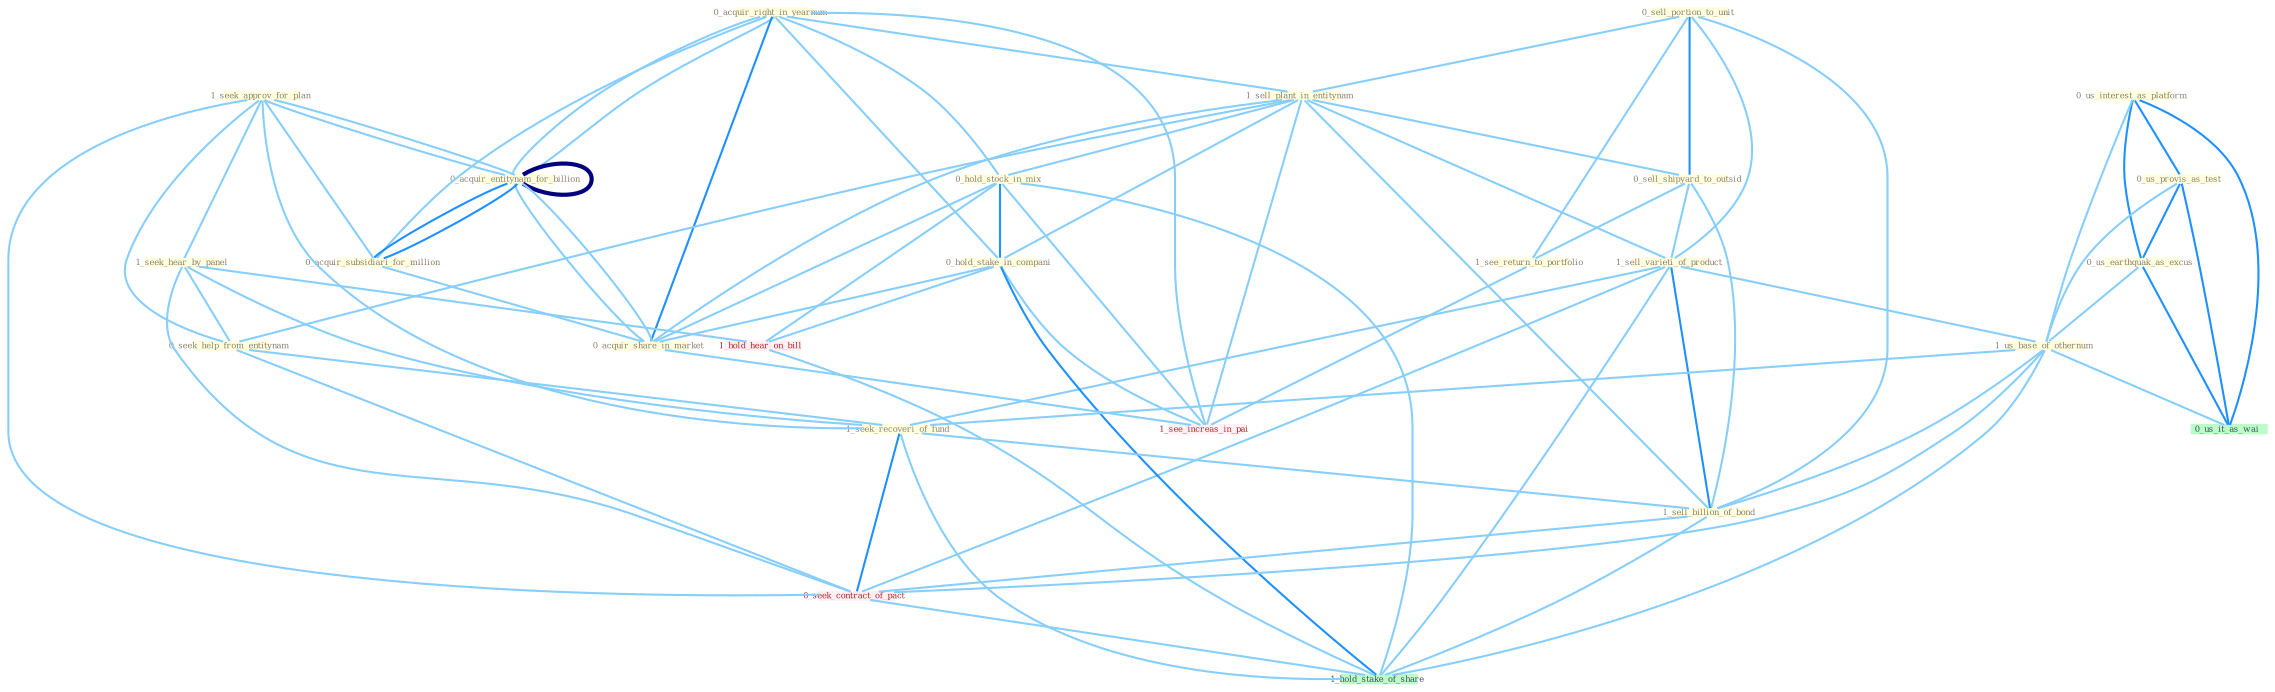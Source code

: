 Graph G{ 
    node
    [shape=polygon,style=filled,width=.5,height=.06,color="#BDFCC9",fixedsize=true,fontsize=4,
    fontcolor="#2f4f4f"];
    {node
    [color="#ffffe0", fontcolor="#8b7d6b"] "1_seek_approv_for_plan " "0_us_interest_as_platform " "0_acquir_right_in_yearnum " "0_us_provis_as_test " "0_sell_portion_to_unit " "0_us_earthquak_as_excus " "1_sell_plant_in_entitynam " "0_hold_stock_in_mix " "0_acquir_entitynam_for_billion " "0_sell_shipyard_to_outsid " "1_seek_hear_by_panel " "0_seek_help_from_entitynam " "1_sell_varieti_of_product " "1_see_return_to_portfolio " "0_hold_stake_in_compani " "0_acquir_subsidiari_for_million " "1_us_base_of_othernum " "0_acquir_share_in_market " "1_seek_recoveri_of_fund " "1_sell_billion_of_bond "}
{node [color="#fff0f5", fontcolor="#b22222"] "0_seek_contract_of_pact " "1_see_increas_in_pai " "1_hold_hear_on_bill "}
edge [color="#B0E2FF"];

	"1_seek_approv_for_plan " -- "0_acquir_entitynam_for_billion " [w="1", color="#87cefa" ];
	"1_seek_approv_for_plan " -- "1_seek_hear_by_panel " [w="1", color="#87cefa" ];
	"1_seek_approv_for_plan " -- "0_seek_help_from_entitynam " [w="1", color="#87cefa" ];
	"1_seek_approv_for_plan " -- "0_acquir_subsidiari_for_million " [w="1", color="#87cefa" ];
	"1_seek_approv_for_plan " -- "1_seek_recoveri_of_fund " [w="1", color="#87cefa" ];
	"1_seek_approv_for_plan " -- "0_seek_contract_of_pact " [w="1", color="#87cefa" ];
	"1_seek_approv_for_plan " -- "0_acquir_entitynam_for_billion " [w="1", color="#87cefa" ];
	"0_us_interest_as_platform " -- "0_us_provis_as_test " [w="2", color="#1e90ff" , len=0.8];
	"0_us_interest_as_platform " -- "0_us_earthquak_as_excus " [w="2", color="#1e90ff" , len=0.8];
	"0_us_interest_as_platform " -- "1_us_base_of_othernum " [w="1", color="#87cefa" ];
	"0_us_interest_as_platform " -- "0_us_it_as_wai " [w="2", color="#1e90ff" , len=0.8];
	"0_acquir_right_in_yearnum " -- "1_sell_plant_in_entitynam " [w="1", color="#87cefa" ];
	"0_acquir_right_in_yearnum " -- "0_hold_stock_in_mix " [w="1", color="#87cefa" ];
	"0_acquir_right_in_yearnum " -- "0_acquir_entitynam_for_billion " [w="1", color="#87cefa" ];
	"0_acquir_right_in_yearnum " -- "0_hold_stake_in_compani " [w="1", color="#87cefa" ];
	"0_acquir_right_in_yearnum " -- "0_acquir_subsidiari_for_million " [w="1", color="#87cefa" ];
	"0_acquir_right_in_yearnum " -- "0_acquir_share_in_market " [w="2", color="#1e90ff" , len=0.8];
	"0_acquir_right_in_yearnum " -- "0_acquir_entitynam_for_billion " [w="1", color="#87cefa" ];
	"0_acquir_right_in_yearnum " -- "1_see_increas_in_pai " [w="1", color="#87cefa" ];
	"0_us_provis_as_test " -- "0_us_earthquak_as_excus " [w="2", color="#1e90ff" , len=0.8];
	"0_us_provis_as_test " -- "1_us_base_of_othernum " [w="1", color="#87cefa" ];
	"0_us_provis_as_test " -- "0_us_it_as_wai " [w="2", color="#1e90ff" , len=0.8];
	"0_sell_portion_to_unit " -- "1_sell_plant_in_entitynam " [w="1", color="#87cefa" ];
	"0_sell_portion_to_unit " -- "0_sell_shipyard_to_outsid " [w="2", color="#1e90ff" , len=0.8];
	"0_sell_portion_to_unit " -- "1_sell_varieti_of_product " [w="1", color="#87cefa" ];
	"0_sell_portion_to_unit " -- "1_see_return_to_portfolio " [w="1", color="#87cefa" ];
	"0_sell_portion_to_unit " -- "1_sell_billion_of_bond " [w="1", color="#87cefa" ];
	"0_us_earthquak_as_excus " -- "1_us_base_of_othernum " [w="1", color="#87cefa" ];
	"0_us_earthquak_as_excus " -- "0_us_it_as_wai " [w="2", color="#1e90ff" , len=0.8];
	"1_sell_plant_in_entitynam " -- "0_hold_stock_in_mix " [w="1", color="#87cefa" ];
	"1_sell_plant_in_entitynam " -- "0_sell_shipyard_to_outsid " [w="1", color="#87cefa" ];
	"1_sell_plant_in_entitynam " -- "0_seek_help_from_entitynam " [w="1", color="#87cefa" ];
	"1_sell_plant_in_entitynam " -- "1_sell_varieti_of_product " [w="1", color="#87cefa" ];
	"1_sell_plant_in_entitynam " -- "0_hold_stake_in_compani " [w="1", color="#87cefa" ];
	"1_sell_plant_in_entitynam " -- "0_acquir_share_in_market " [w="1", color="#87cefa" ];
	"1_sell_plant_in_entitynam " -- "1_sell_billion_of_bond " [w="1", color="#87cefa" ];
	"1_sell_plant_in_entitynam " -- "1_see_increas_in_pai " [w="1", color="#87cefa" ];
	"0_hold_stock_in_mix " -- "0_hold_stake_in_compani " [w="2", color="#1e90ff" , len=0.8];
	"0_hold_stock_in_mix " -- "0_acquir_share_in_market " [w="1", color="#87cefa" ];
	"0_hold_stock_in_mix " -- "1_see_increas_in_pai " [w="1", color="#87cefa" ];
	"0_hold_stock_in_mix " -- "1_hold_hear_on_bill " [w="1", color="#87cefa" ];
	"0_hold_stock_in_mix " -- "1_hold_stake_of_share " [w="1", color="#87cefa" ];
	"0_acquir_entitynam_for_billion " -- "0_acquir_subsidiari_for_million " [w="2", color="#1e90ff" , len=0.8];
	"0_acquir_entitynam_for_billion " -- "0_acquir_share_in_market " [w="1", color="#87cefa" ];
	"0_acquir_entitynam_for_billion " -- "0_acquir_entitynam_for_billion " [w="4", style=bold, color="#000080", len=0.4];
	"0_sell_shipyard_to_outsid " -- "1_sell_varieti_of_product " [w="1", color="#87cefa" ];
	"0_sell_shipyard_to_outsid " -- "1_see_return_to_portfolio " [w="1", color="#87cefa" ];
	"0_sell_shipyard_to_outsid " -- "1_sell_billion_of_bond " [w="1", color="#87cefa" ];
	"1_seek_hear_by_panel " -- "0_seek_help_from_entitynam " [w="1", color="#87cefa" ];
	"1_seek_hear_by_panel " -- "1_seek_recoveri_of_fund " [w="1", color="#87cefa" ];
	"1_seek_hear_by_panel " -- "0_seek_contract_of_pact " [w="1", color="#87cefa" ];
	"1_seek_hear_by_panel " -- "1_hold_hear_on_bill " [w="1", color="#87cefa" ];
	"0_seek_help_from_entitynam " -- "1_seek_recoveri_of_fund " [w="1", color="#87cefa" ];
	"0_seek_help_from_entitynam " -- "0_seek_contract_of_pact " [w="1", color="#87cefa" ];
	"1_sell_varieti_of_product " -- "1_us_base_of_othernum " [w="1", color="#87cefa" ];
	"1_sell_varieti_of_product " -- "1_seek_recoveri_of_fund " [w="1", color="#87cefa" ];
	"1_sell_varieti_of_product " -- "1_sell_billion_of_bond " [w="2", color="#1e90ff" , len=0.8];
	"1_sell_varieti_of_product " -- "0_seek_contract_of_pact " [w="1", color="#87cefa" ];
	"1_sell_varieti_of_product " -- "1_hold_stake_of_share " [w="1", color="#87cefa" ];
	"1_see_return_to_portfolio " -- "1_see_increas_in_pai " [w="1", color="#87cefa" ];
	"0_hold_stake_in_compani " -- "0_acquir_share_in_market " [w="1", color="#87cefa" ];
	"0_hold_stake_in_compani " -- "1_see_increas_in_pai " [w="1", color="#87cefa" ];
	"0_hold_stake_in_compani " -- "1_hold_hear_on_bill " [w="1", color="#87cefa" ];
	"0_hold_stake_in_compani " -- "1_hold_stake_of_share " [w="2", color="#1e90ff" , len=0.8];
	"0_acquir_subsidiari_for_million " -- "0_acquir_share_in_market " [w="1", color="#87cefa" ];
	"0_acquir_subsidiari_for_million " -- "0_acquir_entitynam_for_billion " [w="2", color="#1e90ff" , len=0.8];
	"1_us_base_of_othernum " -- "1_seek_recoveri_of_fund " [w="1", color="#87cefa" ];
	"1_us_base_of_othernum " -- "1_sell_billion_of_bond " [w="1", color="#87cefa" ];
	"1_us_base_of_othernum " -- "0_seek_contract_of_pact " [w="1", color="#87cefa" ];
	"1_us_base_of_othernum " -- "0_us_it_as_wai " [w="1", color="#87cefa" ];
	"1_us_base_of_othernum " -- "1_hold_stake_of_share " [w="1", color="#87cefa" ];
	"0_acquir_share_in_market " -- "0_acquir_entitynam_for_billion " [w="1", color="#87cefa" ];
	"0_acquir_share_in_market " -- "1_see_increas_in_pai " [w="1", color="#87cefa" ];
	"1_seek_recoveri_of_fund " -- "1_sell_billion_of_bond " [w="1", color="#87cefa" ];
	"1_seek_recoveri_of_fund " -- "0_seek_contract_of_pact " [w="2", color="#1e90ff" , len=0.8];
	"1_seek_recoveri_of_fund " -- "1_hold_stake_of_share " [w="1", color="#87cefa" ];
	"1_sell_billion_of_bond " -- "0_seek_contract_of_pact " [w="1", color="#87cefa" ];
	"1_sell_billion_of_bond " -- "1_hold_stake_of_share " [w="1", color="#87cefa" ];
	"0_seek_contract_of_pact " -- "1_hold_stake_of_share " [w="1", color="#87cefa" ];
	"1_hold_hear_on_bill " -- "1_hold_stake_of_share " [w="1", color="#87cefa" ];
}